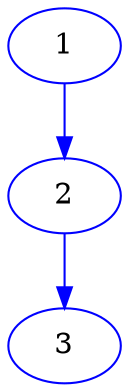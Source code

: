 digraph "path-g" {
	node [color=black];
	edge [color=black];
	1	[color=blue];
	2	[color=blue];
	1 -> 2	[key=new_edge,
		color=blue];
	3	[color=blue];
	2 -> 3	[key=new_edge,
		color=blue];
}
